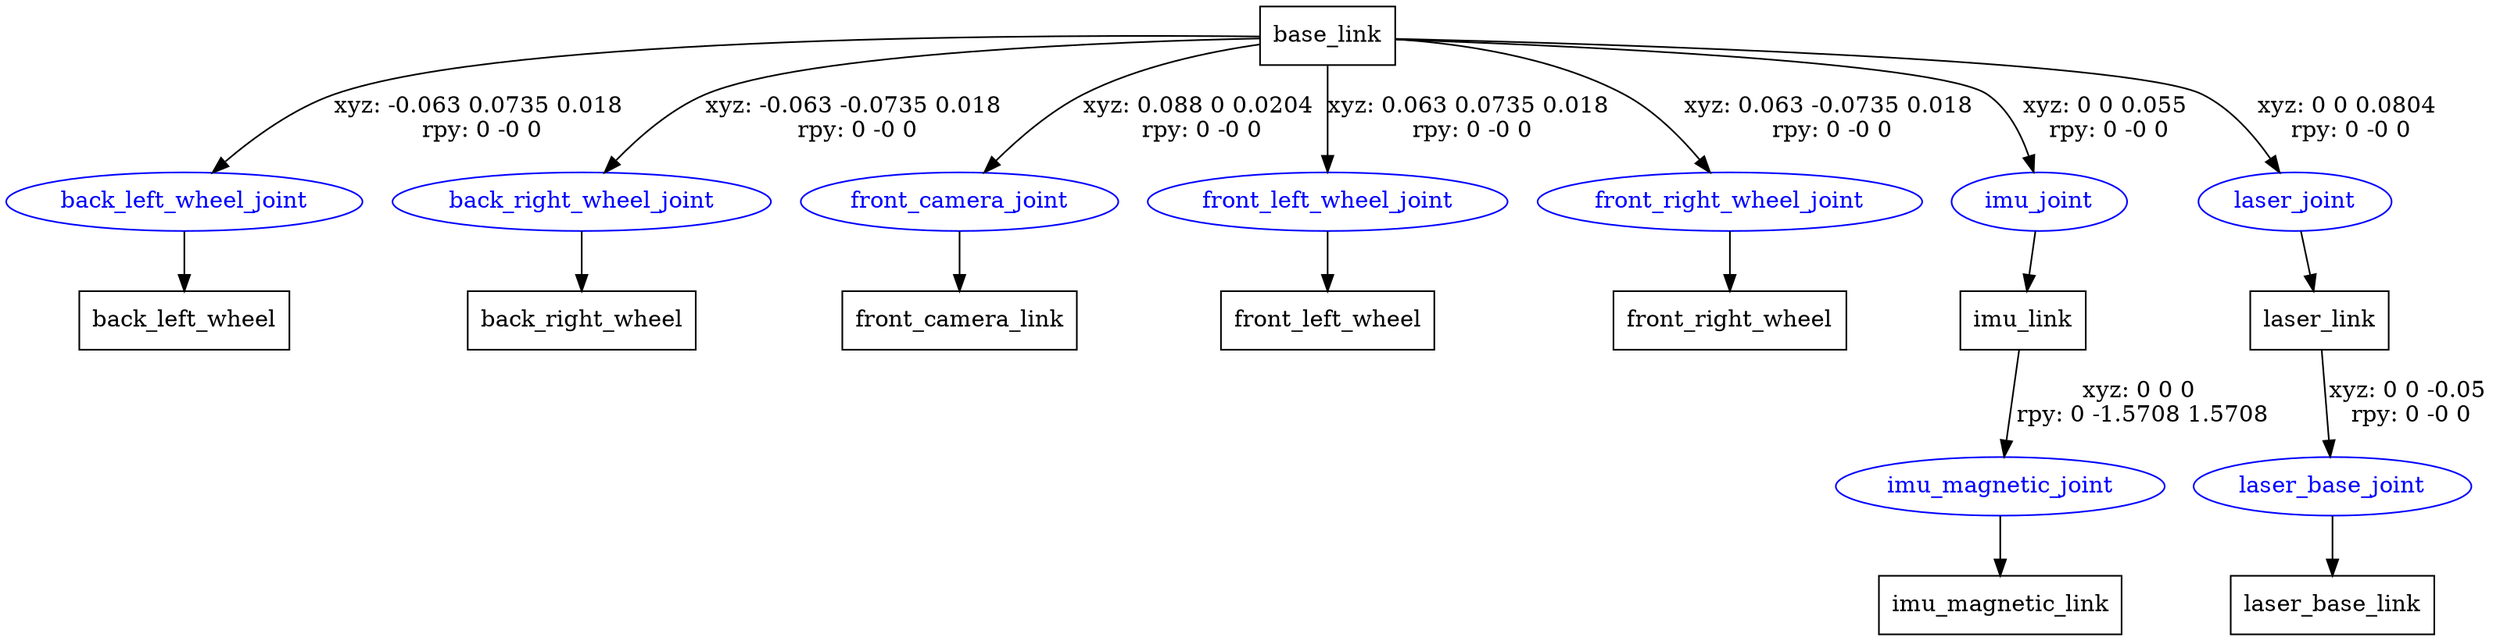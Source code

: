 digraph G {
node [shape=box];
"base_link" [label="base_link"];
"back_left_wheel" [label="back_left_wheel"];
"back_right_wheel" [label="back_right_wheel"];
"front_camera_link" [label="front_camera_link"];
"front_left_wheel" [label="front_left_wheel"];
"front_right_wheel" [label="front_right_wheel"];
"imu_link" [label="imu_link"];
"imu_magnetic_link" [label="imu_magnetic_link"];
"laser_link" [label="laser_link"];
"laser_base_link" [label="laser_base_link"];
node [shape=ellipse, color=blue, fontcolor=blue];
"base_link" -> "back_left_wheel_joint" [label="xyz: -0.063 0.0735 0.018 \nrpy: 0 -0 0"]
"back_left_wheel_joint" -> "back_left_wheel"
"base_link" -> "back_right_wheel_joint" [label="xyz: -0.063 -0.0735 0.018 \nrpy: 0 -0 0"]
"back_right_wheel_joint" -> "back_right_wheel"
"base_link" -> "front_camera_joint" [label="xyz: 0.088 0 0.0204 \nrpy: 0 -0 0"]
"front_camera_joint" -> "front_camera_link"
"base_link" -> "front_left_wheel_joint" [label="xyz: 0.063 0.0735 0.018 \nrpy: 0 -0 0"]
"front_left_wheel_joint" -> "front_left_wheel"
"base_link" -> "front_right_wheel_joint" [label="xyz: 0.063 -0.0735 0.018 \nrpy: 0 -0 0"]
"front_right_wheel_joint" -> "front_right_wheel"
"base_link" -> "imu_joint" [label="xyz: 0 0 0.055 \nrpy: 0 -0 0"]
"imu_joint" -> "imu_link"
"imu_link" -> "imu_magnetic_joint" [label="xyz: 0 0 0 \nrpy: 0 -1.5708 1.5708"]
"imu_magnetic_joint" -> "imu_magnetic_link"
"base_link" -> "laser_joint" [label="xyz: 0 0 0.0804 \nrpy: 0 -0 0"]
"laser_joint" -> "laser_link"
"laser_link" -> "laser_base_joint" [label="xyz: 0 0 -0.05 \nrpy: 0 -0 0"]
"laser_base_joint" -> "laser_base_link"
}
